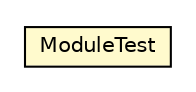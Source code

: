 #!/usr/local/bin/dot
#
# Class diagram 
# Generated by UMLGraph version R5_6-24-gf6e263 (http://www.umlgraph.org/)
#

digraph G {
	edge [fontname="Helvetica",fontsize=10,labelfontname="Helvetica",labelfontsize=10];
	node [fontname="Helvetica",fontsize=10,shape=plaintext];
	nodesep=0.25;
	ranksep=0.5;
	// net.trajano.jetng.test.ModuleTest
	c2 [label=<<table title="net.trajano.jetng.test.ModuleTest" border="0" cellborder="1" cellspacing="0" cellpadding="2" port="p" bgcolor="lemonChiffon" href="./ModuleTest.html">
		<tr><td><table border="0" cellspacing="0" cellpadding="1">
<tr><td align="center" balign="center"> ModuleTest </td></tr>
		</table></td></tr>
		</table>>, URL="./ModuleTest.html", fontname="Helvetica", fontcolor="black", fontsize=10.0];
}

